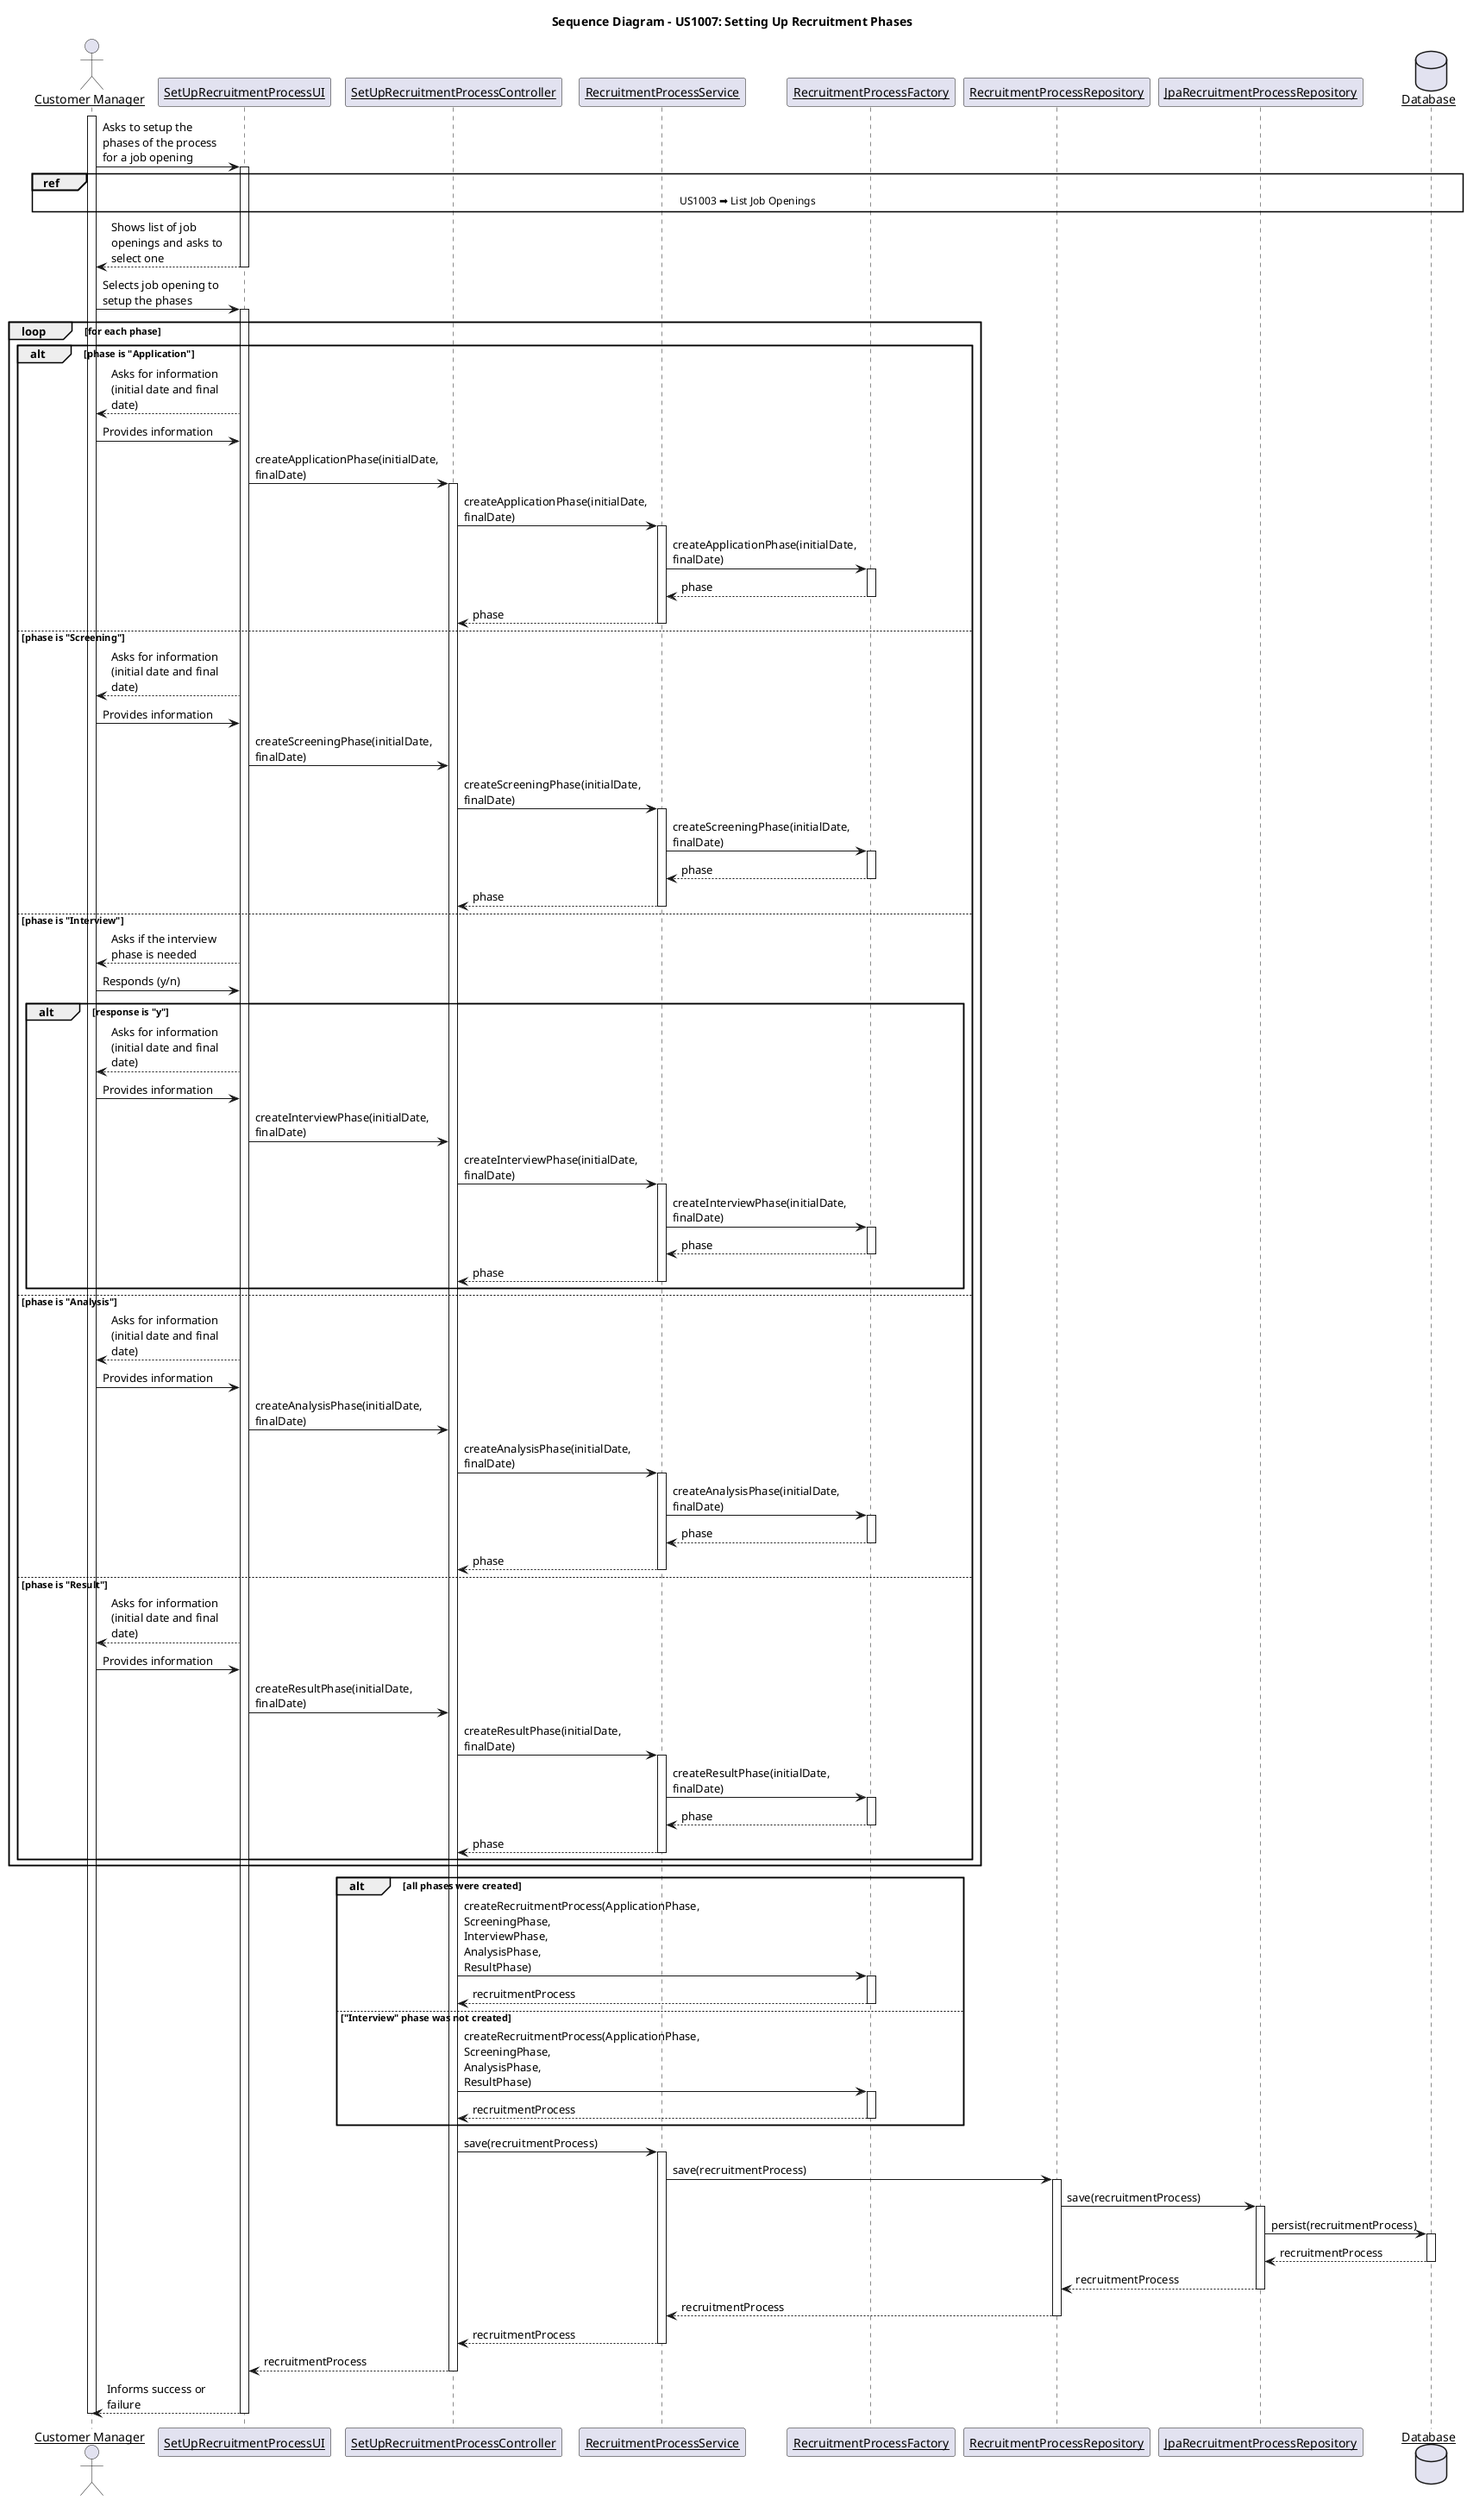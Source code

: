 @startuml SD-US1007

title Sequence Diagram - US1007: Setting Up Recruitment Phases

skinparam linetype ortho
skinparam maxmessagesize 150
skinparam sequenceParticipant underline

actor "Customer Manager" as customerManager

participant "SetUpRecruitmentProcessUI" as UI
participant "SetUpRecruitmentProcessController" as SetUpRecruitmentProcessController
participant "RecruitmentProcessService" as RecruitmentProcessService
participant "RecruitmentProcessFactory" as RecruitmentProcessFactory
participant "RecruitmentProcessRepository" as RecruitmentProcessRepository
participant "JpaRecruitmentProcessRepository" as JpaRecruitmentProcessRepository
database "Database" as DB

activate customerManager
    customerManager -> UI : Asks to setup the phases of the process for a job opening
    activate UI
        ref over customerManager, DB : US1003 ➡️ List Job Openings
        UI --> customerManager : Shows list of job openings and asks to select one
    deactivate UI
        customerManager -> UI : Selects job opening to setup the phases
    activate UI
        loop for each phase
            alt phase is "Application"
                UI --> customerManager : Asks for information (initial date and final date)
                customerManager -> UI : Provides information
                UI -> SetUpRecruitmentProcessController : createApplicationPhase(initialDate, finalDate)
                activate SetUpRecruitmentProcessController
                    SetUpRecruitmentProcessController -> RecruitmentProcessService : createApplicationPhase(initialDate, finalDate)
                activate RecruitmentProcessService
                    RecruitmentProcessService -> RecruitmentProcessFactory : createApplicationPhase(initialDate, finalDate)
                    activate RecruitmentProcessFactory
                        RecruitmentProcessFactory --> RecruitmentProcessService : phase
                    deactivate RecruitmentProcessFactory
                    RecruitmentProcessService --> SetUpRecruitmentProcessController : phase
                deactivate RecruitmentProcessService
            else phase is "Screening"
                UI --> customerManager : Asks for information (initial date and final date)
                customerManager -> UI : Provides information
                UI -> SetUpRecruitmentProcessController : createScreeningPhase(initialDate, finalDate)
                SetUpRecruitmentProcessController -> RecruitmentProcessService : createScreeningPhase(initialDate, finalDate)
                activate RecruitmentProcessService
                    RecruitmentProcessService -> RecruitmentProcessFactory : createScreeningPhase(initialDate, finalDate)
                    activate RecruitmentProcessFactory
                        RecruitmentProcessFactory --> RecruitmentProcessService : phase
                    deactivate RecruitmentProcessFactory
                    RecruitmentProcessService --> SetUpRecruitmentProcessController : phase
                deactivate RecruitmentProcessService
            else phase is "Interview"
                UI --> customerManager : Asks if the interview phase is needed
                customerManager -> UI : Responds (y/n)
                alt response is "y"
                    UI --> customerManager : Asks for information (initial date and final date)
                    customerManager -> UI : Provides information
                    UI -> SetUpRecruitmentProcessController : createInterviewPhase(initialDate, finalDate)
                    SetUpRecruitmentProcessController -> RecruitmentProcessService : createInterviewPhase(initialDate, finalDate)
                    activate RecruitmentProcessService
                        RecruitmentProcessService -> RecruitmentProcessFactory : createInterviewPhase(initialDate, finalDate)
                        activate RecruitmentProcessFactory
                            RecruitmentProcessFactory --> RecruitmentProcessService : phase
                        deactivate RecruitmentProcessFactory
                        RecruitmentProcessService --> SetUpRecruitmentProcessController : phase
                    deactivate RecruitmentProcessService
                end
            else phase is "Analysis"
                UI --> customerManager : Asks for information (initial date and final date)
                customerManager -> UI : Provides information
                UI -> SetUpRecruitmentProcessController : createAnalysisPhase(initialDate, finalDate)
                SetUpRecruitmentProcessController -> RecruitmentProcessService : createAnalysisPhase(initialDate, finalDate)
                activate RecruitmentProcessService
                    RecruitmentProcessService -> RecruitmentProcessFactory : createAnalysisPhase(initialDate, finalDate)
                    activate RecruitmentProcessFactory
                        RecruitmentProcessFactory --> RecruitmentProcessService : phase
                    deactivate RecruitmentProcessFactory
                    RecruitmentProcessService --> SetUpRecruitmentProcessController : phase
                deactivate RecruitmentProcessService
            else phase is "Result"
                UI --> customerManager : Asks for information (initial date and final date)
                customerManager -> UI : Provides information
                UI -> SetUpRecruitmentProcessController : createResultPhase(initialDate, finalDate)
                SetUpRecruitmentProcessController -> RecruitmentProcessService : createResultPhase(initialDate, finalDate)
                activate RecruitmentProcessService
                    RecruitmentProcessService -> RecruitmentProcessFactory : createResultPhase(initialDate, finalDate)
                    activate RecruitmentProcessFactory
                        RecruitmentProcessFactory --> RecruitmentProcessService : phase
                    deactivate RecruitmentProcessFactory
                    RecruitmentProcessService --> SetUpRecruitmentProcessController : phase
                deactivate RecruitmentProcessService
            end
        end
        alt all phases were created
            activate SetUpRecruitmentProcessController
            SetUpRecruitmentProcessController -> RecruitmentProcessFactory : createRecruitmentProcess(ApplicationPhase, ScreeningPhase, InterviewPhase, AnalysisPhase, ResultPhase)
            activate RecruitmentProcessFactory
                RecruitmentProcessFactory --> SetUpRecruitmentProcessController : recruitmentProcess
            deactivate RecruitmentProcessFactory
        else "Interview" phase was not created
            SetUpRecruitmentProcessController -> RecruitmentProcessFactory : createRecruitmentProcess(ApplicationPhase, ScreeningPhase, AnalysisPhase, ResultPhase)
            activate RecruitmentProcessFactory
                RecruitmentProcessFactory --> SetUpRecruitmentProcessController : recruitmentProcess
            deactivate RecruitmentProcessFactory
        end
        SetUpRecruitmentProcessController -> RecruitmentProcessService : save(recruitmentProcess)
        activate RecruitmentProcessService
            RecruitmentProcessService -> RecruitmentProcessRepository : save(recruitmentProcess)
        activate RecruitmentProcessRepository
            RecruitmentProcessRepository -> JpaRecruitmentProcessRepository : save(recruitmentProcess)
            activate JpaRecruitmentProcessRepository
                JpaRecruitmentProcessRepository -> DB : persist(recruitmentProcess)
                activate DB
                    DB --> JpaRecruitmentProcessRepository :  recruitmentProcess
                deactivate DB
                JpaRecruitmentProcessRepository --> RecruitmentProcessRepository :  recruitmentProcess
            deactivate JpaRecruitmentProcessRepository
            RecruitmentProcessRepository --> RecruitmentProcessService :  recruitmentProcess
        deactivate RecruitmentProcessRepository
            RecruitmentProcessService --> SetUpRecruitmentProcessController :  recruitmentProcess
        deactivate RecruitmentProcessService
        SetUpRecruitmentProcessController --> UI : recruitmentProcess
    deactivate SetUpRecruitmentProcessController
    UI --> customerManager : Informs success or failure
    deactivate UI
deactivate customerManager

@enduml